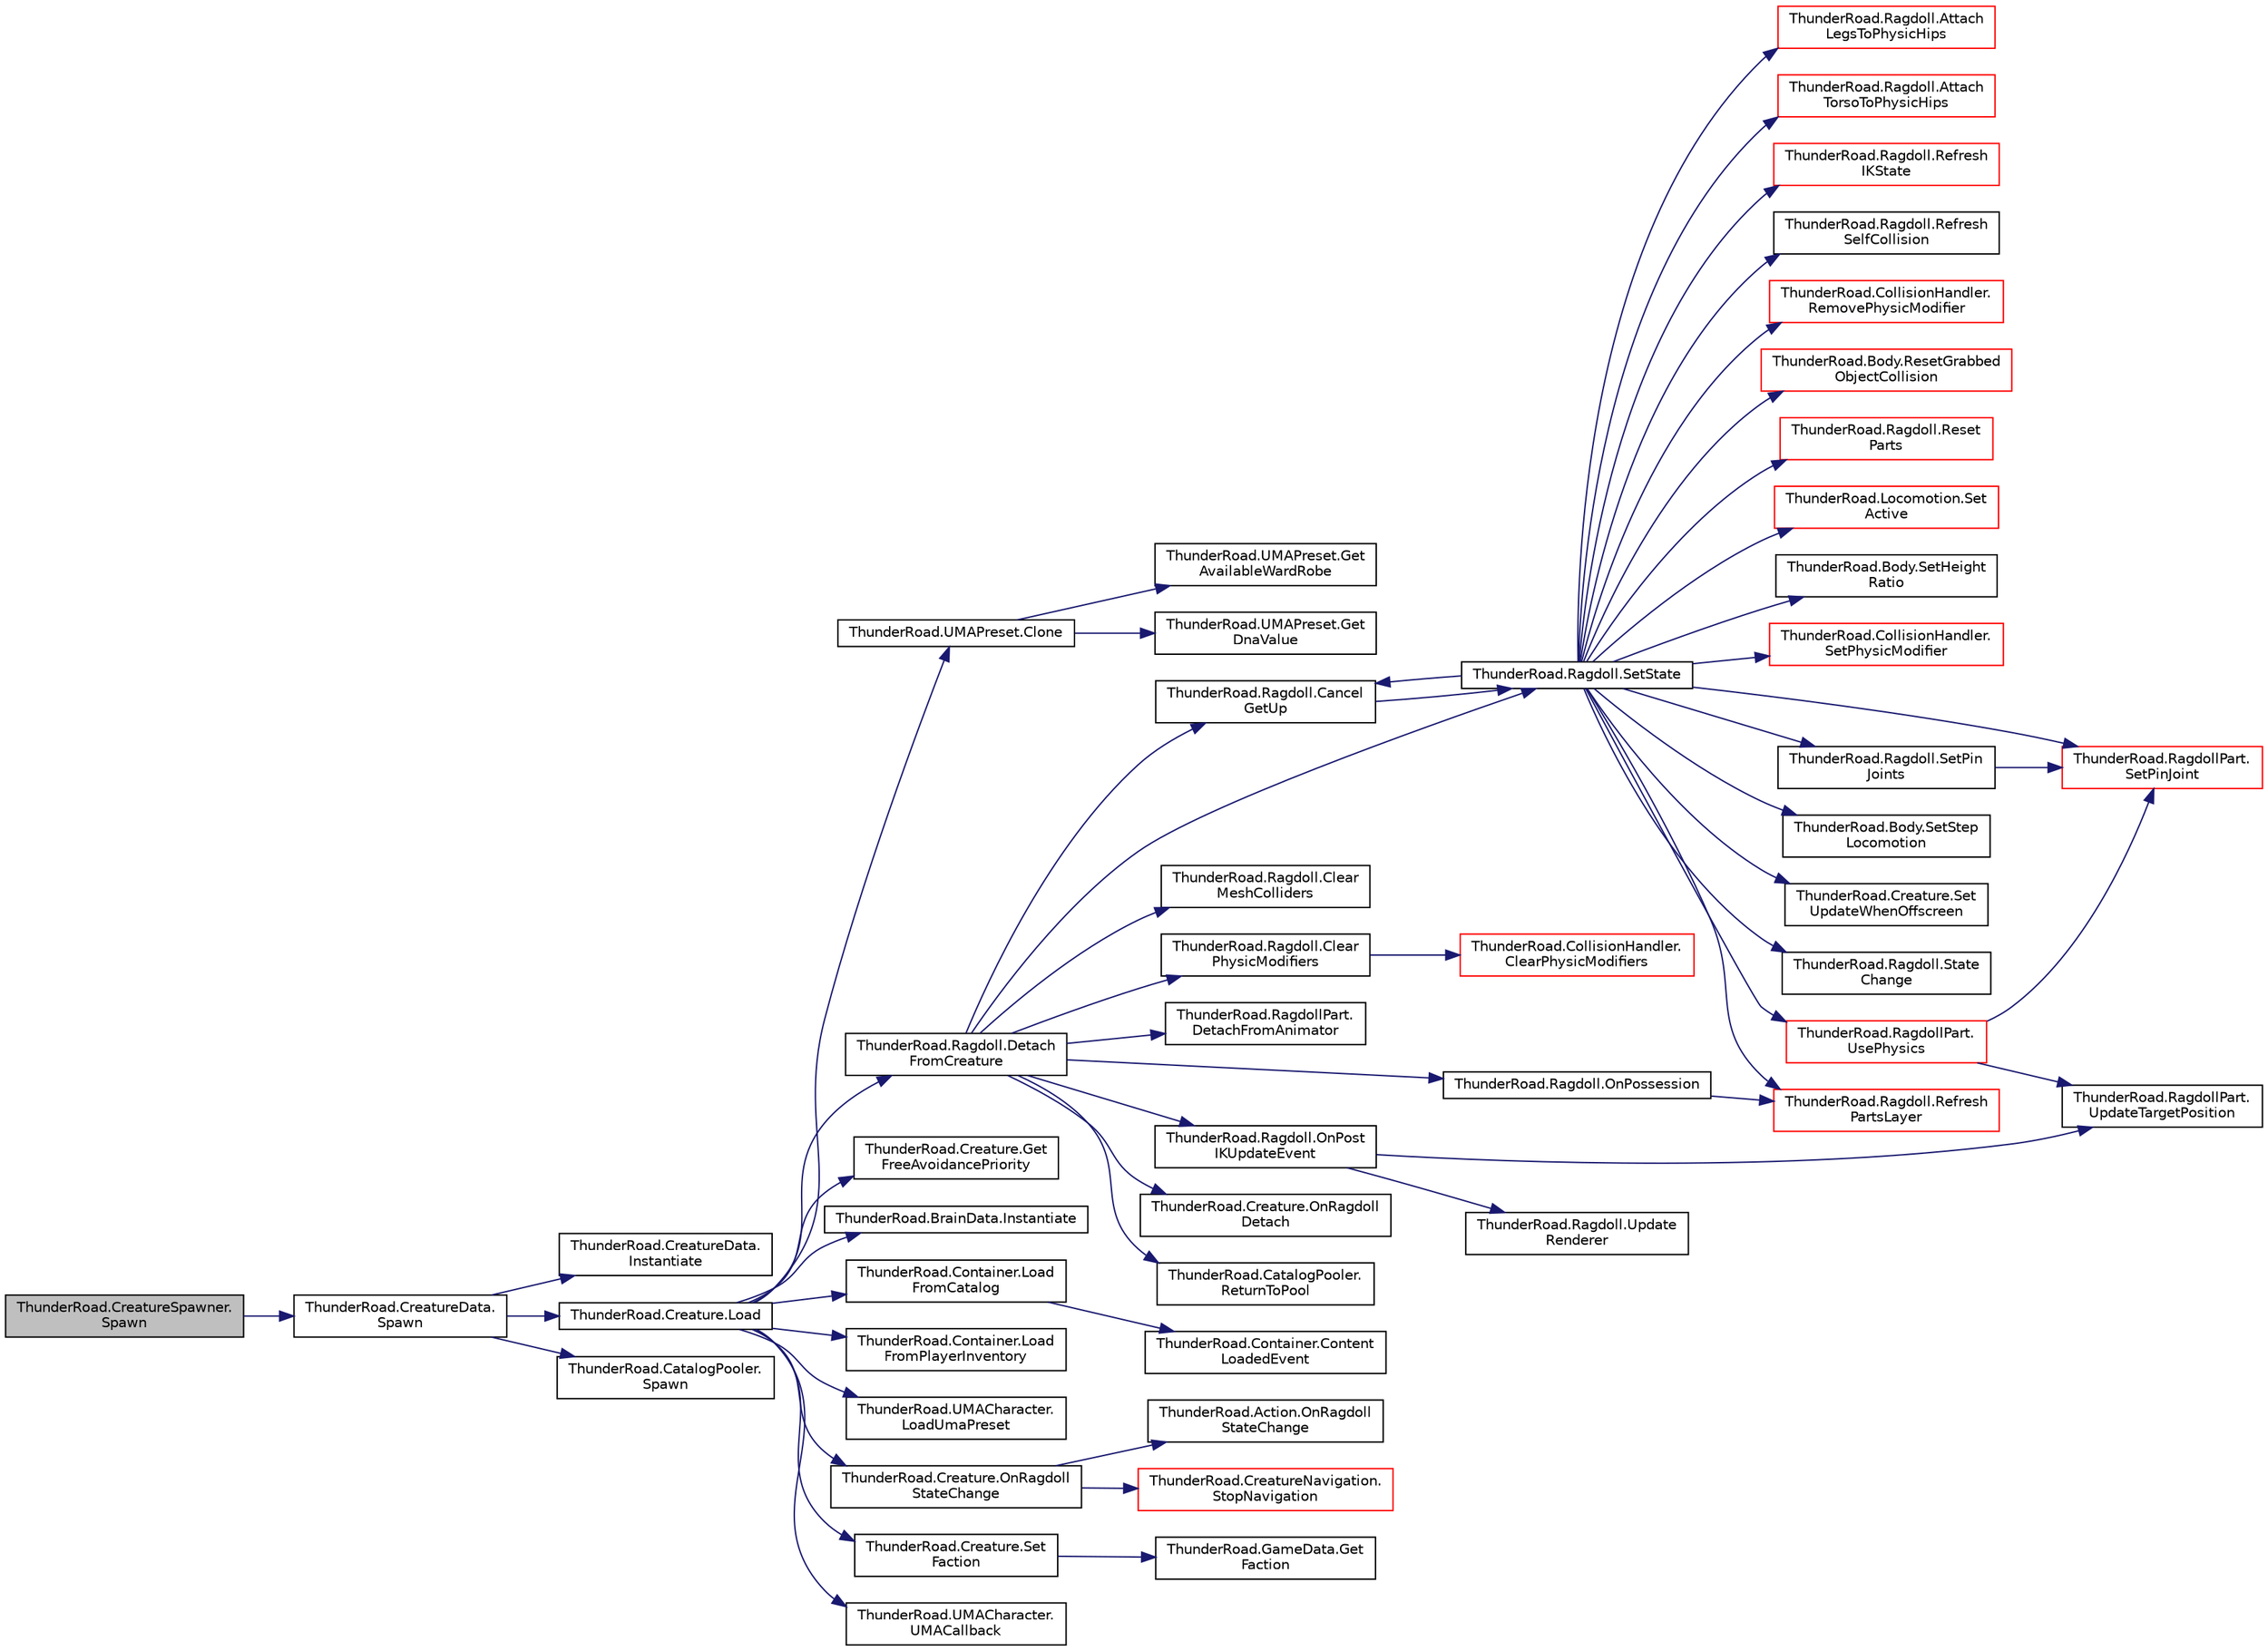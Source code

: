 digraph "ThunderRoad.CreatureSpawner.Spawn"
{
 // LATEX_PDF_SIZE
  edge [fontname="Helvetica",fontsize="10",labelfontname="Helvetica",labelfontsize="10"];
  node [fontname="Helvetica",fontsize="10",shape=record];
  rankdir="LR";
  Node1 [label="ThunderRoad.CreatureSpawner.\lSpawn",height=0.2,width=0.4,color="black", fillcolor="grey75", style="filled", fontcolor="black",tooltip="Spawns the specified position."];
  Node1 -> Node2 [color="midnightblue",fontsize="10",style="solid",fontname="Helvetica"];
  Node2 [label="ThunderRoad.CreatureData.\lSpawn",height=0.2,width=0.4,color="black", fillcolor="white", style="filled",URL="$class_thunder_road_1_1_creature_data.html#a40328c2f8c68e4238c18c0447761bc83",tooltip="Spawns the specified position."];
  Node2 -> Node3 [color="midnightblue",fontsize="10",style="solid",fontname="Helvetica"];
  Node3 [label="ThunderRoad.CreatureData.\lInstantiate",height=0.2,width=0.4,color="black", fillcolor="white", style="filled",URL="$class_thunder_road_1_1_creature_data.html#a3386b3349065b0421be01c5e15d64baa",tooltip="Instantiates the specified parent."];
  Node2 -> Node4 [color="midnightblue",fontsize="10",style="solid",fontname="Helvetica"];
  Node4 [label="ThunderRoad.Creature.Load",height=0.2,width=0.4,color="black", fillcolor="white", style="filled",URL="$class_thunder_road_1_1_creature.html#af678ce1302431318a7a66e8a8af8d3e6",tooltip="Loads the specified data."];
  Node4 -> Node5 [color="midnightblue",fontsize="10",style="solid",fontname="Helvetica"];
  Node5 [label="ThunderRoad.UMAPreset.Clone",height=0.2,width=0.4,color="black", fillcolor="white", style="filled",URL="$class_thunder_road_1_1_u_m_a_preset.html#a7c848abb747d4e0dc361485947904957",tooltip="Clones this instance."];
  Node5 -> Node6 [color="midnightblue",fontsize="10",style="solid",fontname="Helvetica"];
  Node6 [label="ThunderRoad.UMAPreset.Get\lAvailableWardRobe",height=0.2,width=0.4,color="black", fillcolor="white", style="filled",URL="$class_thunder_road_1_1_u_m_a_preset.html#ab22ab3e1d99809ed7cab7f7489434e16",tooltip="Gets the available ward robe."];
  Node5 -> Node7 [color="midnightblue",fontsize="10",style="solid",fontname="Helvetica"];
  Node7 [label="ThunderRoad.UMAPreset.Get\lDnaValue",height=0.2,width=0.4,color="black", fillcolor="white", style="filled",URL="$class_thunder_road_1_1_u_m_a_preset.html#acedceb3c36f3843136079ed694e35fae",tooltip="Gets the dna value."];
  Node4 -> Node8 [color="midnightblue",fontsize="10",style="solid",fontname="Helvetica"];
  Node8 [label="ThunderRoad.Ragdoll.Detach\lFromCreature",height=0.2,width=0.4,color="black", fillcolor="white", style="filled",URL="$class_thunder_road_1_1_ragdoll.html#a2e2236043f74c1e5aa4ce31deb5514c0",tooltip="Detaches from creature."];
  Node8 -> Node9 [color="midnightblue",fontsize="10",style="solid",fontname="Helvetica"];
  Node9 [label="ThunderRoad.Ragdoll.Cancel\lGetUp",height=0.2,width=0.4,color="black", fillcolor="white", style="filled",URL="$class_thunder_road_1_1_ragdoll.html#a610ecf254c36c8406ec58cdb10c2d186",tooltip="Cancels the get up."];
  Node9 -> Node10 [color="midnightblue",fontsize="10",style="solid",fontname="Helvetica"];
  Node10 [label="ThunderRoad.Ragdoll.SetState",height=0.2,width=0.4,color="black", fillcolor="white", style="filled",URL="$class_thunder_road_1_1_ragdoll.html#abaf0aa19c9d52673dab97571d5c8a6bb",tooltip="Sets the state."];
  Node10 -> Node11 [color="midnightblue",fontsize="10",style="solid",fontname="Helvetica"];
  Node11 [label="ThunderRoad.Ragdoll.Attach\lLegsToPhysicHips",height=0.2,width=0.4,color="red", fillcolor="white", style="filled",URL="$class_thunder_road_1_1_ragdoll.html#aae485214f61f6621115b297768be6cb0",tooltip="Attaches the legs to physic hips."];
  Node10 -> Node13 [color="midnightblue",fontsize="10",style="solid",fontname="Helvetica"];
  Node13 [label="ThunderRoad.Ragdoll.Attach\lTorsoToPhysicHips",height=0.2,width=0.4,color="red", fillcolor="white", style="filled",URL="$class_thunder_road_1_1_ragdoll.html#ae5d17dc6143f0c66d2fc2927a9f0c7c2",tooltip="Attaches the torso to physic hips."];
  Node10 -> Node9 [color="midnightblue",fontsize="10",style="solid",fontname="Helvetica"];
  Node10 -> Node14 [color="midnightblue",fontsize="10",style="solid",fontname="Helvetica"];
  Node14 [label="ThunderRoad.Ragdoll.Refresh\lIKState",height=0.2,width=0.4,color="red", fillcolor="white", style="filled",URL="$class_thunder_road_1_1_ragdoll.html#a4a2919a73a4b441770329465e888fefa",tooltip="Refreshes the state of the ik."];
  Node10 -> Node16 [color="midnightblue",fontsize="10",style="solid",fontname="Helvetica"];
  Node16 [label="ThunderRoad.Ragdoll.Refresh\lPartsLayer",height=0.2,width=0.4,color="red", fillcolor="white", style="filled",URL="$class_thunder_road_1_1_ragdoll.html#a719a7e98fd6b50c533792238826b5fa8",tooltip="Refreshes the parts layer."];
  Node10 -> Node19 [color="midnightblue",fontsize="10",style="solid",fontname="Helvetica"];
  Node19 [label="ThunderRoad.Ragdoll.Refresh\lSelfCollision",height=0.2,width=0.4,color="black", fillcolor="white", style="filled",URL="$class_thunder_road_1_1_ragdoll.html#abce0604b71b43c97655a3596466fd485",tooltip="Refreshes the self collision."];
  Node10 -> Node20 [color="midnightblue",fontsize="10",style="solid",fontname="Helvetica"];
  Node20 [label="ThunderRoad.CollisionHandler.\lRemovePhysicModifier",height=0.2,width=0.4,color="red", fillcolor="white", style="filled",URL="$class_thunder_road_1_1_collision_handler.html#a0c22ab9a8eb20a0e65373f111b93362c",tooltip="Removes the physic modifier."];
  Node10 -> Node22 [color="midnightblue",fontsize="10",style="solid",fontname="Helvetica"];
  Node22 [label="ThunderRoad.Body.ResetGrabbed\lObjectCollision",height=0.2,width=0.4,color="red", fillcolor="white", style="filled",URL="$class_thunder_road_1_1_body.html#ab1d0dcd5e0e4c172380d9e7f2ebf701d",tooltip="Resets the grabbed object collision."];
  Node10 -> Node33 [color="midnightblue",fontsize="10",style="solid",fontname="Helvetica"];
  Node33 [label="ThunderRoad.Ragdoll.Reset\lParts",height=0.2,width=0.4,color="red", fillcolor="white", style="filled",URL="$class_thunder_road_1_1_ragdoll.html#a5fff33c54cb29b07133773f1c974d4b4",tooltip="Resets the parts."];
  Node10 -> Node37 [color="midnightblue",fontsize="10",style="solid",fontname="Helvetica"];
  Node37 [label="ThunderRoad.Locomotion.Set\lActive",height=0.2,width=0.4,color="red", fillcolor="white", style="filled",URL="$class_thunder_road_1_1_locomotion.html#a42376933acd3a910da0bf5ca6f8f0cff",tooltip="Sets the active."];
  Node10 -> Node39 [color="midnightblue",fontsize="10",style="solid",fontname="Helvetica"];
  Node39 [label="ThunderRoad.Body.SetHeight\lRatio",height=0.2,width=0.4,color="black", fillcolor="white", style="filled",URL="$class_thunder_road_1_1_body.html#a00f22e177ab021c3f081fc1d5eef733b",tooltip="Sets the height ratio."];
  Node10 -> Node40 [color="midnightblue",fontsize="10",style="solid",fontname="Helvetica"];
  Node40 [label="ThunderRoad.CollisionHandler.\lSetPhysicModifier",height=0.2,width=0.4,color="red", fillcolor="white", style="filled",URL="$class_thunder_road_1_1_collision_handler.html#afcf812201464805f2f65e4cdc3213134",tooltip="Sets the physic modifier."];
  Node10 -> Node42 [color="midnightblue",fontsize="10",style="solid",fontname="Helvetica"];
  Node42 [label="ThunderRoad.RagdollPart.\lSetPinJoint",height=0.2,width=0.4,color="red", fillcolor="white", style="filled",URL="$class_thunder_road_1_1_ragdoll_part.html#a21d4dd742aa88857e741c620986131be",tooltip="Sets the pin joint."];
  Node10 -> Node45 [color="midnightblue",fontsize="10",style="solid",fontname="Helvetica"];
  Node45 [label="ThunderRoad.Ragdoll.SetPin\lJoints",height=0.2,width=0.4,color="black", fillcolor="white", style="filled",URL="$class_thunder_road_1_1_ragdoll.html#ad0a24bd0ceafdce99b22b714a541547e",tooltip="Sets the pin joints."];
  Node45 -> Node42 [color="midnightblue",fontsize="10",style="solid",fontname="Helvetica"];
  Node10 -> Node46 [color="midnightblue",fontsize="10",style="solid",fontname="Helvetica"];
  Node46 [label="ThunderRoad.Body.SetStep\lLocomotion",height=0.2,width=0.4,color="black", fillcolor="white", style="filled",URL="$class_thunder_road_1_1_body.html#a1e839fc506c9973e8223968aa71558ae",tooltip="Sets the step locomotion."];
  Node10 -> Node47 [color="midnightblue",fontsize="10",style="solid",fontname="Helvetica"];
  Node47 [label="ThunderRoad.Creature.Set\lUpdateWhenOffscreen",height=0.2,width=0.4,color="black", fillcolor="white", style="filled",URL="$class_thunder_road_1_1_creature.html#a5d2afee4466c232a3af2243182da6469",tooltip="Sets the update when offscreen."];
  Node10 -> Node48 [color="midnightblue",fontsize="10",style="solid",fontname="Helvetica"];
  Node48 [label="ThunderRoad.Ragdoll.State\lChange",height=0.2,width=0.4,color="black", fillcolor="white", style="filled",URL="$class_thunder_road_1_1_ragdoll.html#aacebc872342f4a8d8f7dae8185334575",tooltip="Delegate StateChange"];
  Node10 -> Node49 [color="midnightblue",fontsize="10",style="solid",fontname="Helvetica"];
  Node49 [label="ThunderRoad.RagdollPart.\lUsePhysics",height=0.2,width=0.4,color="red", fillcolor="white", style="filled",URL="$class_thunder_road_1_1_ragdoll_part.html#aafbc151528ac9b0256b7eace518fdf7f",tooltip="Uses the physics."];
  Node49 -> Node42 [color="midnightblue",fontsize="10",style="solid",fontname="Helvetica"];
  Node49 -> Node53 [color="midnightblue",fontsize="10",style="solid",fontname="Helvetica"];
  Node53 [label="ThunderRoad.RagdollPart.\lUpdateTargetPosition",height=0.2,width=0.4,color="black", fillcolor="white", style="filled",URL="$class_thunder_road_1_1_ragdoll_part.html#aabe8c8d48e10c7e89449bd1deb6bd524",tooltip="Updates the target position."];
  Node8 -> Node54 [color="midnightblue",fontsize="10",style="solid",fontname="Helvetica"];
  Node54 [label="ThunderRoad.Ragdoll.Clear\lMeshColliders",height=0.2,width=0.4,color="black", fillcolor="white", style="filled",URL="$class_thunder_road_1_1_ragdoll.html#abfa9a37f58bb05d61b869a1376412991",tooltip="Clears the mesh colliders."];
  Node8 -> Node55 [color="midnightblue",fontsize="10",style="solid",fontname="Helvetica"];
  Node55 [label="ThunderRoad.Ragdoll.Clear\lPhysicModifiers",height=0.2,width=0.4,color="black", fillcolor="white", style="filled",URL="$class_thunder_road_1_1_ragdoll.html#a177e7d54ba3e2b57002c5cd59fad33ab",tooltip="Clears the physic modifiers."];
  Node55 -> Node56 [color="midnightblue",fontsize="10",style="solid",fontname="Helvetica"];
  Node56 [label="ThunderRoad.CollisionHandler.\lClearPhysicModifiers",height=0.2,width=0.4,color="red", fillcolor="white", style="filled",URL="$class_thunder_road_1_1_collision_handler.html#aad7c842f675bc850a9fab4be9bc42aae",tooltip="Clears the physic modifiers."];
  Node8 -> Node57 [color="midnightblue",fontsize="10",style="solid",fontname="Helvetica"];
  Node57 [label="ThunderRoad.RagdollPart.\lDetachFromAnimator",height=0.2,width=0.4,color="black", fillcolor="white", style="filled",URL="$class_thunder_road_1_1_ragdoll_part.html#a8709a5ee08f176fc3f5a1c9973bb9ff2",tooltip="Detaches from animator."];
  Node8 -> Node58 [color="midnightblue",fontsize="10",style="solid",fontname="Helvetica"];
  Node58 [label="ThunderRoad.Ragdoll.OnPossession",height=0.2,width=0.4,color="black", fillcolor="white", style="filled",URL="$class_thunder_road_1_1_ragdoll.html#a4afb7c6ad2fb9b85bef64792808572c6",tooltip="Called when [possession]."];
  Node58 -> Node16 [color="midnightblue",fontsize="10",style="solid",fontname="Helvetica"];
  Node8 -> Node59 [color="midnightblue",fontsize="10",style="solid",fontname="Helvetica"];
  Node59 [label="ThunderRoad.Ragdoll.OnPost\lIKUpdateEvent",height=0.2,width=0.4,color="black", fillcolor="white", style="filled",URL="$class_thunder_road_1_1_ragdoll.html#a56b0880ed41337ad16827bad6073e832",tooltip="Called when [post ik update event]."];
  Node59 -> Node60 [color="midnightblue",fontsize="10",style="solid",fontname="Helvetica"];
  Node60 [label="ThunderRoad.Ragdoll.Update\lRenderer",height=0.2,width=0.4,color="black", fillcolor="white", style="filled",URL="$class_thunder_road_1_1_ragdoll.html#ae8f6da374622676cc9d0972dc39cfca1",tooltip="Updates the renderer."];
  Node59 -> Node53 [color="midnightblue",fontsize="10",style="solid",fontname="Helvetica"];
  Node8 -> Node61 [color="midnightblue",fontsize="10",style="solid",fontname="Helvetica"];
  Node61 [label="ThunderRoad.Creature.OnRagdoll\lDetach",height=0.2,width=0.4,color="black", fillcolor="white", style="filled",URL="$class_thunder_road_1_1_creature.html#a6a788085ee7be9c95868703a79363296",tooltip="Called when [ragdoll detach]."];
  Node8 -> Node62 [color="midnightblue",fontsize="10",style="solid",fontname="Helvetica"];
  Node62 [label="ThunderRoad.CatalogPooler.\lReturnToPool",height=0.2,width=0.4,color="black", fillcolor="white", style="filled",URL="$class_thunder_road_1_1_catalog_pooler.html#abd332139fb6f6805b5e1f900ebb2b050",tooltip="Returns to pool."];
  Node8 -> Node10 [color="midnightblue",fontsize="10",style="solid",fontname="Helvetica"];
  Node4 -> Node63 [color="midnightblue",fontsize="10",style="solid",fontname="Helvetica"];
  Node63 [label="ThunderRoad.Creature.Get\lFreeAvoidancePriority",height=0.2,width=0.4,color="black", fillcolor="white", style="filled",URL="$class_thunder_road_1_1_creature.html#a2bf5b04ac049a693102bba0b14de2651",tooltip="Gets the free avoidance priority."];
  Node4 -> Node64 [color="midnightblue",fontsize="10",style="solid",fontname="Helvetica"];
  Node64 [label="ThunderRoad.BrainData.Instantiate",height=0.2,width=0.4,color="black", fillcolor="white", style="filled",URL="$class_thunder_road_1_1_brain_data.html#a85cef188e1e8450f1df84b05a068cc52",tooltip="Instantiates the specified creature."];
  Node4 -> Node65 [color="midnightblue",fontsize="10",style="solid",fontname="Helvetica"];
  Node65 [label="ThunderRoad.Container.Load\lFromCatalog",height=0.2,width=0.4,color="black", fillcolor="white", style="filled",URL="$class_thunder_road_1_1_container.html#adfec037fe4cf1c480526cc99cb8b72ab",tooltip="Loads from catalog."];
  Node65 -> Node66 [color="midnightblue",fontsize="10",style="solid",fontname="Helvetica"];
  Node66 [label="ThunderRoad.Container.Content\lLoadedEvent",height=0.2,width=0.4,color="black", fillcolor="white", style="filled",URL="$class_thunder_road_1_1_container.html#a85e03216a95d352e4edec868982386b6",tooltip="Delegate ContentLoadedEvent"];
  Node4 -> Node67 [color="midnightblue",fontsize="10",style="solid",fontname="Helvetica"];
  Node67 [label="ThunderRoad.Container.Load\lFromPlayerInventory",height=0.2,width=0.4,color="black", fillcolor="white", style="filled",URL="$class_thunder_road_1_1_container.html#acf3ec28a1ae25a2f8310a7e9e3753892",tooltip="Loads from player inventory."];
  Node4 -> Node68 [color="midnightblue",fontsize="10",style="solid",fontname="Helvetica"];
  Node68 [label="ThunderRoad.UMACharacter.\lLoadUmaPreset",height=0.2,width=0.4,color="black", fillcolor="white", style="filled",URL="$class_thunder_road_1_1_u_m_a_character.html#a4c63b3e7e1ec23df9bfa764b706cdac2",tooltip="Loads the uma preset."];
  Node4 -> Node69 [color="midnightblue",fontsize="10",style="solid",fontname="Helvetica"];
  Node69 [label="ThunderRoad.Creature.OnRagdoll\lStateChange",height=0.2,width=0.4,color="black", fillcolor="white", style="filled",URL="$class_thunder_road_1_1_creature.html#a6e9759083a78dc88a183d11343c15bb8",tooltip="Called when [ragdoll state change]."];
  Node69 -> Node70 [color="midnightblue",fontsize="10",style="solid",fontname="Helvetica"];
  Node70 [label="ThunderRoad.Action.OnRagdoll\lStateChange",height=0.2,width=0.4,color="black", fillcolor="white", style="filled",URL="$class_thunder_road_1_1_action.html#a80346ca19692a06966d87cdebb605d0c",tooltip="Called when [ragdoll state change]."];
  Node69 -> Node71 [color="midnightblue",fontsize="10",style="solid",fontname="Helvetica"];
  Node71 [label="ThunderRoad.CreatureNavigation.\lStopNavigation",height=0.2,width=0.4,color="red", fillcolor="white", style="filled",URL="$class_thunder_road_1_1_creature_navigation.html#a14cf459c6d29090f30f5d0678bb0e9e1",tooltip="Stops the navigation."];
  Node4 -> Node73 [color="midnightblue",fontsize="10",style="solid",fontname="Helvetica"];
  Node73 [label="ThunderRoad.Creature.Set\lFaction",height=0.2,width=0.4,color="black", fillcolor="white", style="filled",URL="$class_thunder_road_1_1_creature.html#a469a61f44346845588b7f876dae59e2d",tooltip="Sets the faction."];
  Node73 -> Node74 [color="midnightblue",fontsize="10",style="solid",fontname="Helvetica"];
  Node74 [label="ThunderRoad.GameData.Get\lFaction",height=0.2,width=0.4,color="black", fillcolor="white", style="filled",URL="$class_thunder_road_1_1_game_data.html#aefd7717cf6e1b40d17e4bbcd50d3d4fa",tooltip="Gets the faction."];
  Node4 -> Node75 [color="midnightblue",fontsize="10",style="solid",fontname="Helvetica"];
  Node75 [label="ThunderRoad.UMACharacter.\lUMACallback",height=0.2,width=0.4,color="black", fillcolor="white", style="filled",URL="$class_thunder_road_1_1_u_m_a_character.html#a7928a5e8605f459511b2f630c0abf872",tooltip=" "];
  Node2 -> Node76 [color="midnightblue",fontsize="10",style="solid",fontname="Helvetica"];
  Node76 [label="ThunderRoad.CatalogPooler.\lSpawn",height=0.2,width=0.4,color="black", fillcolor="white", style="filled",URL="$class_thunder_road_1_1_catalog_pooler.html#af718086f3c213f3f4711a83dbb3b6d7d",tooltip="Spawns the specified catalog data."];
}
